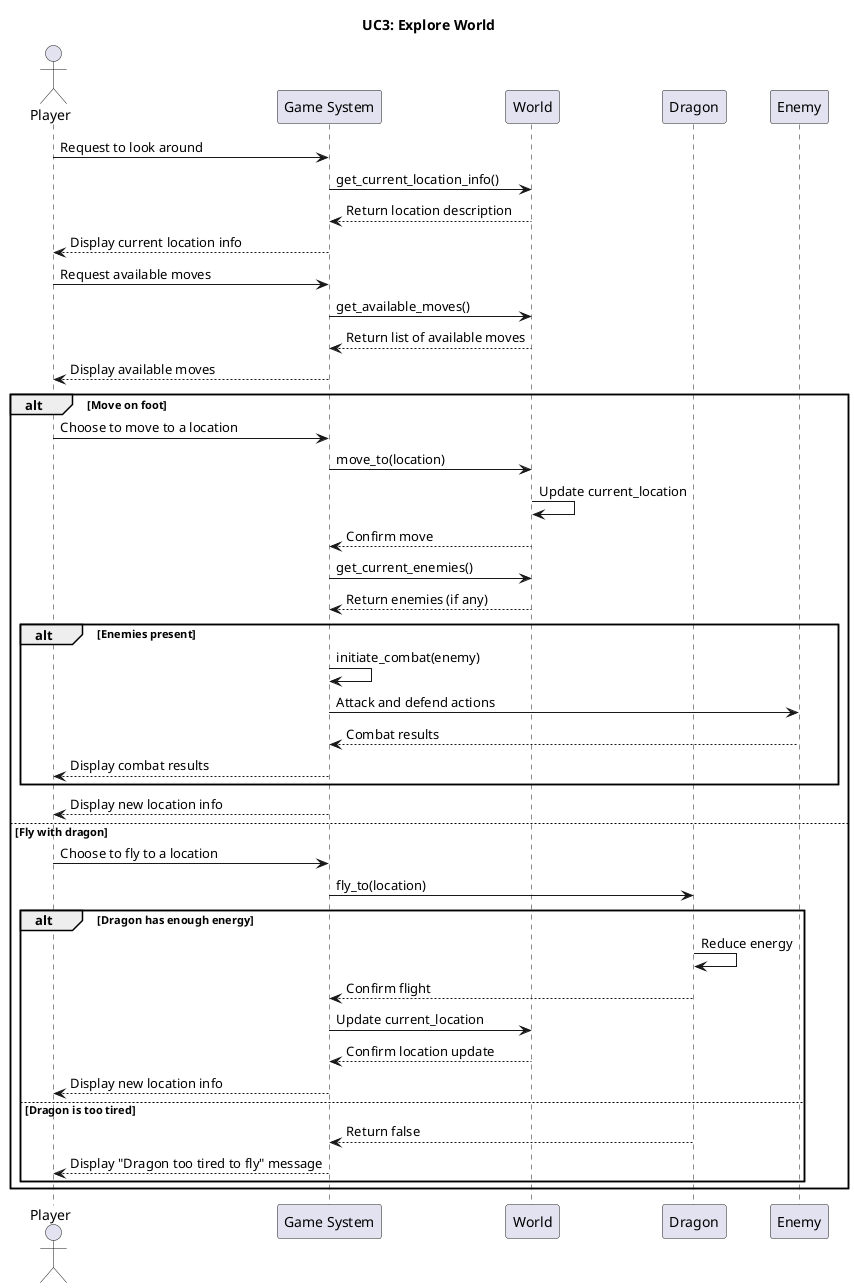 @startuml
title UC3: Explore World

actor Player
participant "Game System" as Game
participant "World" as World
participant "Dragon" as DragonObj
participant "Enemy" as Enemy

Player -> Game: Request to look around
Game -> World: get_current_location_info()
World --> Game: Return location description
Game --> Player: Display current location info

Player -> Game: Request available moves
Game -> World: get_available_moves()
World --> Game: Return list of available moves
Game --> Player: Display available moves

alt Move on foot
    Player -> Game: Choose to move to a location
    Game -> World: move_to(location)
    World -> World: Update current_location
    World --> Game: Confirm move
    Game -> World: get_current_enemies()
    World --> Game: Return enemies (if any)
    alt Enemies present
        Game -> Game: initiate_combat(enemy)
        Game -> Enemy: Attack and defend actions
        Enemy --> Game: Combat results
        Game --> Player: Display combat results
    end
    Game --> Player: Display new location info
else Fly with dragon
    Player -> Game: Choose to fly to a location
    Game -> DragonObj: fly_to(location)
    alt Dragon has enough energy
        DragonObj -> DragonObj: Reduce energy
        DragonObj --> Game: Confirm flight
        Game -> World: Update current_location
        World --> Game: Confirm location update
        Game --> Player: Display new location info
    else Dragon is too tired
        DragonObj --> Game: Return false
        Game --> Player: Display "Dragon too tired to fly" message
    end
end

@enduml

